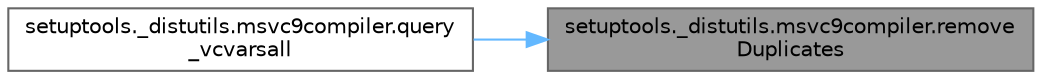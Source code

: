digraph "setuptools._distutils.msvc9compiler.removeDuplicates"
{
 // LATEX_PDF_SIZE
  bgcolor="transparent";
  edge [fontname=Helvetica,fontsize=10,labelfontname=Helvetica,labelfontsize=10];
  node [fontname=Helvetica,fontsize=10,shape=box,height=0.2,width=0.4];
  rankdir="RL";
  Node1 [id="Node000001",label="setuptools._distutils.msvc9compiler.remove\lDuplicates",height=0.2,width=0.4,color="gray40", fillcolor="grey60", style="filled", fontcolor="black",tooltip=" "];
  Node1 -> Node2 [id="edge1_Node000001_Node000002",dir="back",color="steelblue1",style="solid",tooltip=" "];
  Node2 [id="Node000002",label="setuptools._distutils.msvc9compiler.query\l_vcvarsall",height=0.2,width=0.4,color="grey40", fillcolor="white", style="filled",URL="$namespacesetuptools_1_1__distutils_1_1msvc9compiler.html#a2f0cee951480da7387fda729b30bc209",tooltip=" "];
}
